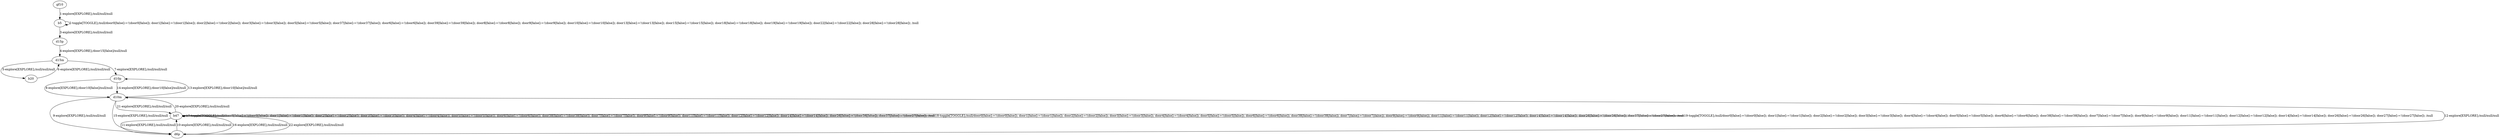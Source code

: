 # Total number of goals covered by this test: 1
# d6p --> d10m

digraph g {
"gf10" -> "b5" [label = "1-explore[EXPLORE];/null/null/null"];
"b5" -> "b5" [label = "2-toggle[TOGGLE];/null/door0[false]:=!(door0[false]); door1[false]:=!(door1[false]); door2[false]:=!(door2[false]); door3[false]:=!(door3[false]); door5[false]:=!(door5[false]); door37[false]:=!(door37[false]); door6[false]:=!(door6[false]); door39[false]:=!(door39[false]); door8[false]:=!(door8[false]); door9[false]:=!(door9[false]); door10[false]:=!(door10[false]); door13[false]:=!(door13[false]); door15[false]:=!(door15[false]); door18[false]:=!(door18[false]); door19[false]:=!(door19[false]); door22[false]:=!(door22[false]); door28[false]:=!(door28[false]); /null"];
"b5" -> "d15p" [label = "3-explore[EXPLORE];/null/null/null"];
"d15p" -> "d15m" [label = "4-explore[EXPLORE];/door15[false]/null/null"];
"d15m" -> "b20" [label = "5-explore[EXPLORE];/null/null/null"];
"b20" -> "d15m" [label = "6-explore[EXPLORE];/null/null/null"];
"d15m" -> "d10p" [label = "7-explore[EXPLORE];/null/null/null"];
"d10p" -> "d10m" [label = "8-explore[EXPLORE];/door10[false]/null/null"];
"d10m" -> "d6p" [label = "9-explore[EXPLORE];/null/null/null"];
"d6p" -> "b47" [label = "10-explore[EXPLORE];/null/null/null"];
"b47" -> "d6p" [label = "11-explore[EXPLORE];/null/null/null"];
"d6p" -> "d10m" [label = "12-explore[EXPLORE];/null/null/null"];
"d10m" -> "d10p" [label = "13-explore[EXPLORE];/door10[false]/null/null"];
"d10p" -> "d10m" [label = "14-explore[EXPLORE];/door10[false]/null/null"];
"d10m" -> "d6p" [label = "15-explore[EXPLORE];/null/null/null"];
"d6p" -> "b47" [label = "16-explore[EXPLORE];/null/null/null"];
"b47" -> "b47" [label = "17-toggle[TOGGLE];/null/door0[false]:=!(door0[false]); door1[false]:=!(door1[false]); door2[false]:=!(door2[false]); door3[false]:=!(door3[false]); door4[false]:=!(door4[false]); door5[false]:=!(door5[false]); door6[false]:=!(door6[false]); door38[false]:=!(door38[false]); door7[false]:=!(door7[false]); door9[false]:=!(door9[false]); door11[false]:=!(door11[false]); door12[false]:=!(door12[false]); door14[false]:=!(door14[false]); door26[false]:=!(door26[false]); door27[false]:=!(door27[false]); /null"];
"b47" -> "b47" [label = "18-toggle[TOGGLE];/null/door0[false]:=!(door0[false]); door1[false]:=!(door1[false]); door2[false]:=!(door2[false]); door3[false]:=!(door3[false]); door4[false]:=!(door4[false]); door5[false]:=!(door5[false]); door6[false]:=!(door6[false]); door38[false]:=!(door38[false]); door7[false]:=!(door7[false]); door9[false]:=!(door9[false]); door11[false]:=!(door11[false]); door12[false]:=!(door12[false]); door14[false]:=!(door14[false]); door26[false]:=!(door26[false]); door27[false]:=!(door27[false]); /null"];
"b47" -> "b47" [label = "19-toggle[TOGGLE];/null/door0[false]:=!(door0[false]); door1[false]:=!(door1[false]); door2[false]:=!(door2[false]); door3[false]:=!(door3[false]); door4[false]:=!(door4[false]); door5[false]:=!(door5[false]); door6[false]:=!(door6[false]); door38[false]:=!(door38[false]); door7[false]:=!(door7[false]); door9[false]:=!(door9[false]); door11[false]:=!(door11[false]); door12[false]:=!(door12[false]); door14[false]:=!(door14[false]); door26[false]:=!(door26[false]); door27[false]:=!(door27[false]); /null"];
"b47" -> "d10m" [label = "20-explore[EXPLORE];/null/null/null"];
"d10m" -> "b47" [label = "21-explore[EXPLORE];/null/null/null"];
"b47" -> "d6p" [label = "22-explore[EXPLORE];/null/null/null"];
}